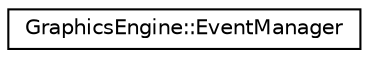 digraph "Graphical Class Hierarchy"
{
  edge [fontname="Helvetica",fontsize="10",labelfontname="Helvetica",labelfontsize="10"];
  node [fontname="Helvetica",fontsize="10",shape=record];
  rankdir="LR";
  Node0 [label="GraphicsEngine::EventManager",height=0.2,width=0.4,color="black", fillcolor="white", style="filled",URL="$class_graphics_engine_1_1_event_manager.html"];
}
